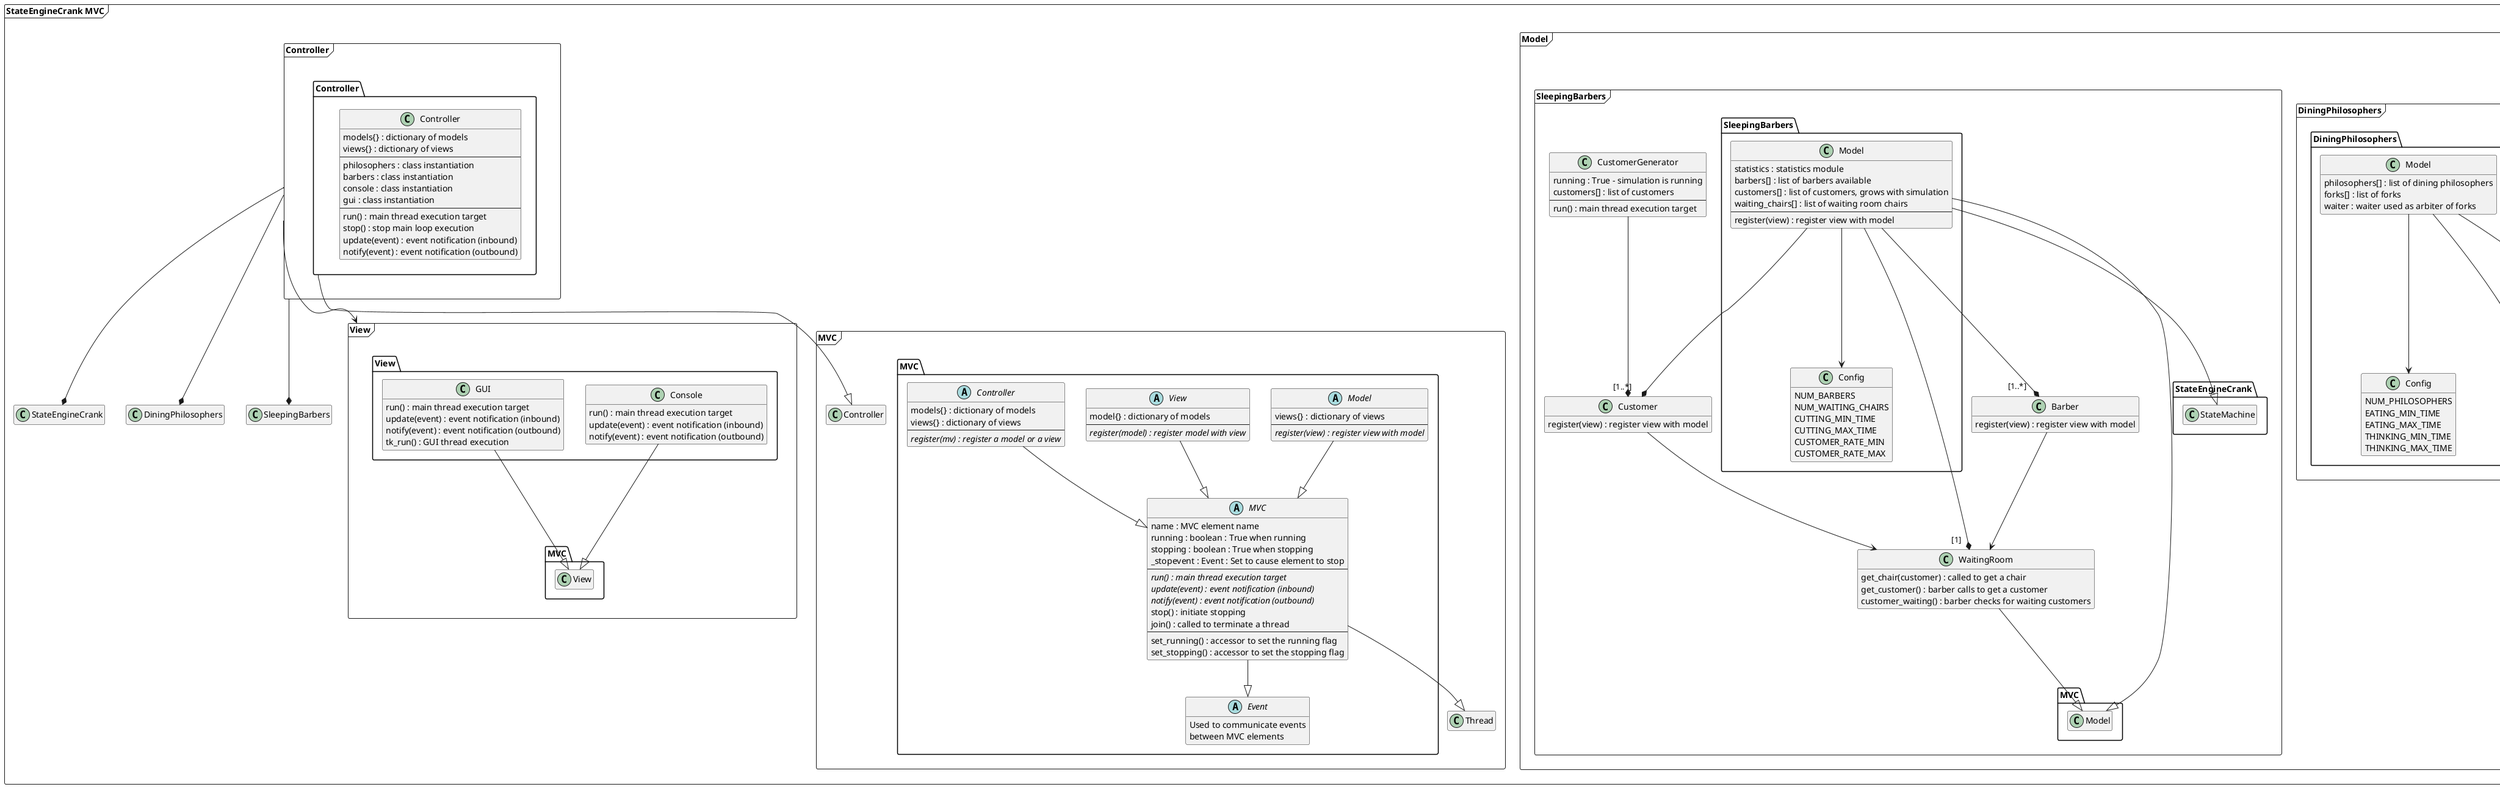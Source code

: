 @startuml

hide empty members

package "StateEngineCrank MVC" <<Frame>> {

    package MVC <<Frame>> {
        class Thread

        abstract class MVC.Event {
            Used to communicate events
            between MVC elements
        }

        abstract class MVC.MVC {
            name : MVC element name
            running : boolean : True when running
            stopping : boolean : True when stopping
            _stopevent : Event : Set to cause element to stop
            ---
            {abstract} run() : main thread execution target
            {abstract} update(event) : event notification (inbound)
            {abstract} notify(event) : event notification (outbound)
            stop() : initiate stopping
            join() : called to terminate a thread
            ---
            set_running() : accessor to set the running flag
            set_stopping() : accessor to set the stopping flag
        }

        abstract class MVC.Model {
            views{} : dictionary of views
            ---
            {abstract} register(view) : register view with model
        }
        MVC.Model --|> MVC.MVC
        MVC.MVC --|> MVC.Event
        MVC.MVC --|> Thread

        abstract class MVC.View {
            model{} : dictionary of models
            ---
            {abstract} register(model) : register model with view
        }
        MVC.View --|> MVC.MVC

        abstract class MVC.Controller {
            models{} : dictionary of models
            views{} : dictionary of views
            ---
            {abstract} register(mv) : register a model or a view
        }
        MVC.Controller --|> MVC.MVC
    }

    package Model <<Frame>> {
        package StateEngineCrank <<Frame>> {
            abstract class StateEngineCrank.StateMachine {
                id : statemachine ID
                name : string name
                startup_state : initial state
                running : boolean True when running
                event_queue : queue.Queue()
                current_state : state
                ---
                run() : function to run the state machine
                do() : executes Do() function
                post_event(event) : posts event to state machine
                event(event) : performs event processing
            }
            class StateEngineCrank.Model {
            }
            StateEngineCrank.Model --|> MVC.Model
        }
        package DiningPhilosophers <<Frame>> {
            class DiningPhilosophers.Config {
                NUM_PHILOSOPHERS
                EATING_MIN_TIME
                EATING_MAX_TIME
                THINKING_MIN_TIME
                THINKING_MAX_TIME
            }
            class DiningPhilosophers.Model {
                philosophers[] : list of dining philosophers
                forks[] : list of forks
                waiter : waiter used as arbiter of forks
            }
            DiningPhilosophers.Model --|> MVC.Model
            DiningPhilosophers.Model --> DiningPhilosophers.Config
            DiningPhilosophers.Model --|> StateEngineCrank.StateMachine
        }
        package SleepingBarbers <<Frame>> {
            class WaitingRoom {
                get_chair(customer) : called to get a chair
                get_customer() : barber calls to get a customer
                customer_waiting() : barber checks for waiting customers
            }
            WaitingRoom --|> MVC.Model
            class SleepingBarbers.Config {
                NUM_BARBERS
                NUM_WAITING_CHAIRS
                CUTTING_MIN_TIME
                CUTTING_MAX_TIME
                CUSTOMER_RATE_MIN
                CUSTOMER_RATE_MAX
            }
            class Barber {
                register(view) : register view with model
            }
            Barber --> WaitingRoom

            class Customer {
                register(view) : register view with model
            }
            Customer --> WaitingRoom

            class SleepingBarbers.Model {
                statistics : statistics module
                barbers[] : list of barbers available
                customers[] : list of customers, grows with simulation
                waiting_chairs[] : list of waiting room chairs
                ---
                register(view) : register view with model
            }
            SleepingBarbers.Model --|> MVC.Model
            SleepingBarbers.Model --* "[1..*]   " Barber
            SleepingBarbers.Model --* "[1..*]     " Customer
            SleepingBarbers.Model --* "[1]   " WaitingRoom
            SleepingBarbers.Model --|> StateEngineCrank.StateMachine
            SleepingBarbers.Model --> SleepingBarbers.Config
            class CustomerGenerator {
                running : True - simulation is running
                customers[] : list of customers
                ---
                run() : main thread execution target
            }
            CustomerGenerator --* Customer
        }
    }

    package View <<Frame>> {
        class View.Console {
            run() : main thread execution target
            update(event) : event notification (inbound)
            notify(event) : event notification (outbound)
        }
        class View.GUI {
            run() : main thread execution target
            update(event) : event notification (inbound)
            notify(event) : event notification (outbound)
            tk_run() : GUI thread execution
        }
        View.Console --|> MVC.View
        View.GUI --|> MVC.View
    }

    package Controller <<Frame>> {
        class Controller.Controller {
            models{} : dictionary of models
            views{} : dictionary of views
            ---
            philosophers : class instantiation
            barbers : class instantiation
            console : class instantiation
            gui : class instantiation
            ---
            run() : main thread execution target
            stop() : stop main loop execution
            update(event) : event notification (inbound)
            notify(event) : event notification (outbound)
        }
    }
    Controller.Controller --|> MVC.Controller
    Controller --* StateEngineCrank
    Controller --* DiningPhilosophers
    Controller --* SleepingBarbers
    Controller --> View
}
@enduml
